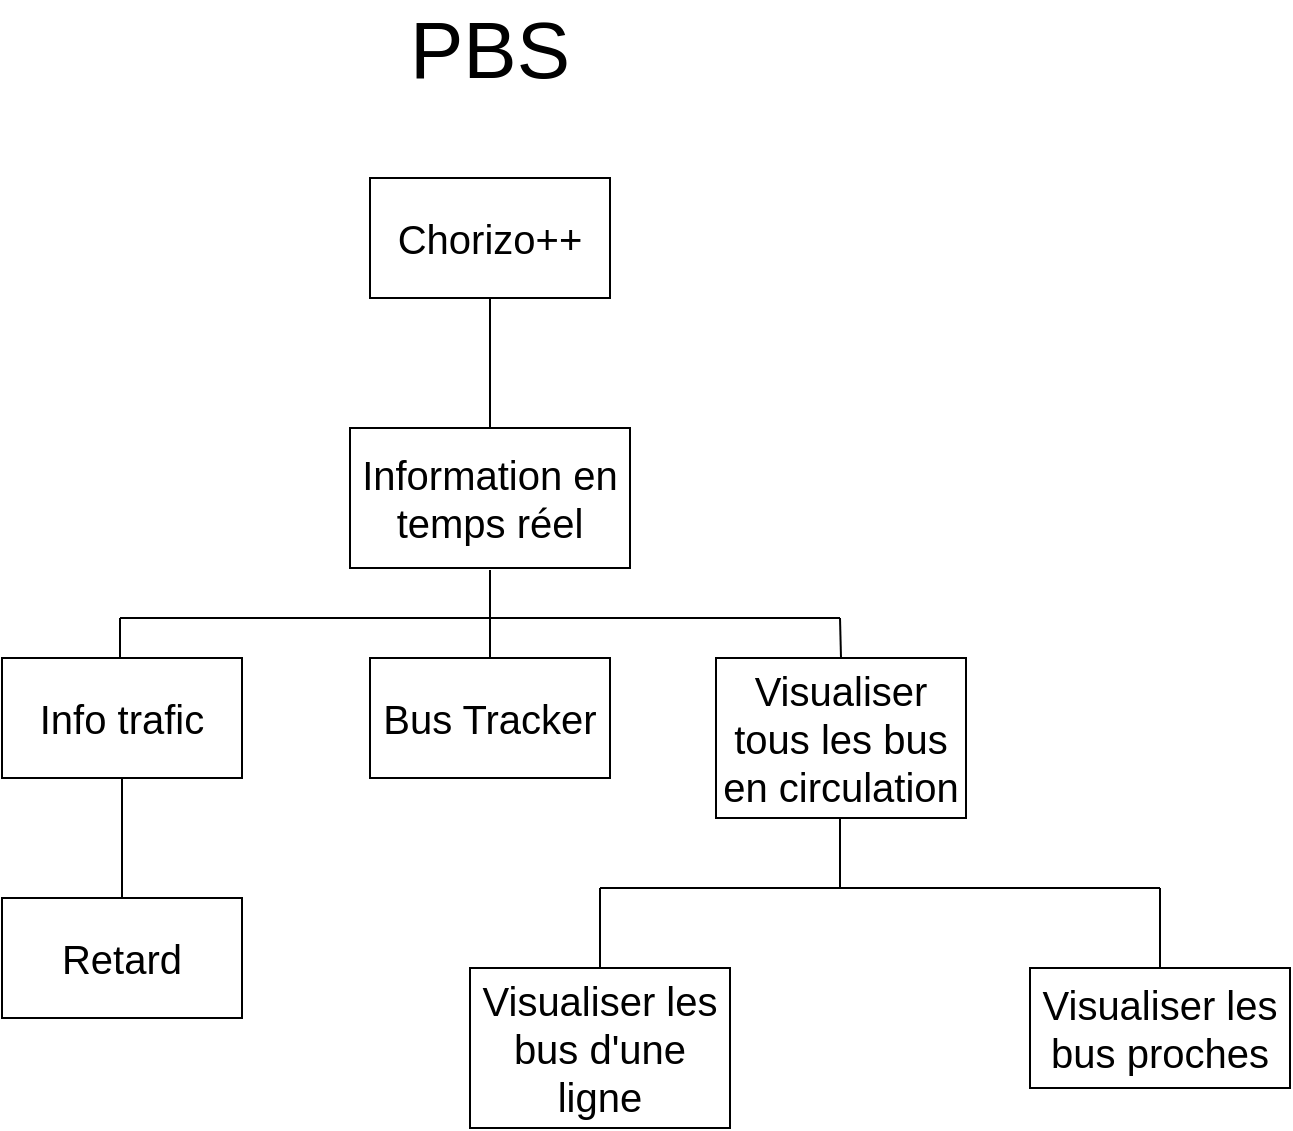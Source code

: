 <mxfile version="17.4.0" type="github">
  <diagram id="3Yye_7mj_xZUB-Pf3n5o" name="Page-1">
    <mxGraphModel dx="1185" dy="658" grid="1" gridSize="10" guides="1" tooltips="1" connect="1" arrows="1" fold="1" page="1" pageScale="1" pageWidth="850" pageHeight="1100" math="0" shadow="0">
      <root>
        <mxCell id="0" />
        <mxCell id="1" parent="0" />
        <mxCell id="2bPhqKd2y6_9sCXYiY68-1" value="&lt;font style=&quot;font-size: 40px&quot;&gt;PBS&lt;/font&gt;" style="text;html=1;strokeColor=none;fillColor=none;align=center;verticalAlign=middle;whiteSpace=wrap;rounded=0;" vertex="1" parent="1">
          <mxGeometry x="395" y="80" width="60" height="30" as="geometry" />
        </mxCell>
        <mxCell id="2bPhqKd2y6_9sCXYiY68-3" value="Chorizo++" style="rounded=0;whiteSpace=wrap;html=1;fontSize=20;" vertex="1" parent="1">
          <mxGeometry x="365" y="160" width="120" height="60" as="geometry" />
        </mxCell>
        <mxCell id="2bPhqKd2y6_9sCXYiY68-4" value="&lt;div&gt;Visualiser tous les bus&lt;/div&gt;&lt;div&gt;en circulation&lt;br&gt;&lt;/div&gt;" style="rounded=0;whiteSpace=wrap;html=1;fontSize=20;" vertex="1" parent="1">
          <mxGeometry x="538" y="400" width="125" height="80" as="geometry" />
        </mxCell>
        <mxCell id="2bPhqKd2y6_9sCXYiY68-5" value="Visualiser les bus d&#39;une ligne" style="rounded=0;whiteSpace=wrap;html=1;fontSize=20;" vertex="1" parent="1">
          <mxGeometry x="415" y="555" width="130" height="80" as="geometry" />
        </mxCell>
        <mxCell id="2bPhqKd2y6_9sCXYiY68-6" value="Visualiser les bus proches" style="rounded=0;whiteSpace=wrap;html=1;fontSize=20;" vertex="1" parent="1">
          <mxGeometry x="695" y="555" width="130" height="60" as="geometry" />
        </mxCell>
        <mxCell id="2bPhqKd2y6_9sCXYiY68-7" value="Information en temps réel" style="rounded=0;whiteSpace=wrap;html=1;fontSize=20;" vertex="1" parent="1">
          <mxGeometry x="355" y="285" width="140" height="70" as="geometry" />
        </mxCell>
        <mxCell id="2bPhqKd2y6_9sCXYiY68-8" value="Info trafic" style="rounded=0;whiteSpace=wrap;html=1;fontSize=20;" vertex="1" parent="1">
          <mxGeometry x="181" y="400" width="120" height="60" as="geometry" />
        </mxCell>
        <mxCell id="2bPhqKd2y6_9sCXYiY68-9" value="Retard" style="rounded=0;whiteSpace=wrap;html=1;fontSize=20;" vertex="1" parent="1">
          <mxGeometry x="181" y="520" width="120" height="60" as="geometry" />
        </mxCell>
        <mxCell id="2bPhqKd2y6_9sCXYiY68-16" value="" style="endArrow=none;html=1;rounded=0;fontSize=20;" edge="1" parent="1">
          <mxGeometry width="50" height="50" relative="1" as="geometry">
            <mxPoint x="480" y="555" as="sourcePoint" />
            <mxPoint x="480" y="515" as="targetPoint" />
          </mxGeometry>
        </mxCell>
        <mxCell id="2bPhqKd2y6_9sCXYiY68-17" value="" style="endArrow=none;html=1;rounded=0;fontSize=20;" edge="1" parent="1">
          <mxGeometry width="50" height="50" relative="1" as="geometry">
            <mxPoint x="760" y="555" as="sourcePoint" />
            <mxPoint x="760" y="515" as="targetPoint" />
          </mxGeometry>
        </mxCell>
        <mxCell id="2bPhqKd2y6_9sCXYiY68-18" value="" style="endArrow=none;html=1;rounded=0;fontSize=20;" edge="1" parent="1">
          <mxGeometry width="50" height="50" relative="1" as="geometry">
            <mxPoint x="600" y="515" as="sourcePoint" />
            <mxPoint x="600" y="480" as="targetPoint" />
          </mxGeometry>
        </mxCell>
        <mxCell id="2bPhqKd2y6_9sCXYiY68-19" value="" style="endArrow=none;html=1;rounded=0;fontSize=20;" edge="1" parent="1">
          <mxGeometry width="50" height="50" relative="1" as="geometry">
            <mxPoint x="480" y="515" as="sourcePoint" />
            <mxPoint x="760" y="515" as="targetPoint" />
          </mxGeometry>
        </mxCell>
        <mxCell id="2bPhqKd2y6_9sCXYiY68-21" value="" style="endArrow=none;html=1;rounded=0;fontSize=20;exitX=0.5;exitY=0;exitDx=0;exitDy=0;" edge="1" parent="1" source="2bPhqKd2y6_9sCXYiY68-9">
          <mxGeometry width="50" height="50" relative="1" as="geometry">
            <mxPoint x="191" y="510" as="sourcePoint" />
            <mxPoint x="241" y="460" as="targetPoint" />
          </mxGeometry>
        </mxCell>
        <mxCell id="2bPhqKd2y6_9sCXYiY68-22" value="" style="endArrow=none;html=1;rounded=0;fontSize=20;exitX=0.5;exitY=0;exitDx=0;exitDy=0;" edge="1" parent="1" source="2bPhqKd2y6_9sCXYiY68-7">
          <mxGeometry width="50" height="50" relative="1" as="geometry">
            <mxPoint x="425" y="280" as="sourcePoint" />
            <mxPoint x="425" y="220" as="targetPoint" />
          </mxGeometry>
        </mxCell>
        <mxCell id="2bPhqKd2y6_9sCXYiY68-23" value="" style="endArrow=none;html=1;rounded=0;fontSize=20;" edge="1" parent="1">
          <mxGeometry width="50" height="50" relative="1" as="geometry">
            <mxPoint x="425" y="380" as="sourcePoint" />
            <mxPoint x="425" y="356" as="targetPoint" />
          </mxGeometry>
        </mxCell>
        <mxCell id="2bPhqKd2y6_9sCXYiY68-24" value="" style="endArrow=none;html=1;rounded=0;fontSize=20;" edge="1" parent="1">
          <mxGeometry width="50" height="50" relative="1" as="geometry">
            <mxPoint x="240" y="400" as="sourcePoint" />
            <mxPoint x="240" y="380" as="targetPoint" />
          </mxGeometry>
        </mxCell>
        <mxCell id="2bPhqKd2y6_9sCXYiY68-25" value="" style="endArrow=none;html=1;rounded=0;fontSize=20;" edge="1" parent="1">
          <mxGeometry width="50" height="50" relative="1" as="geometry">
            <mxPoint x="240" y="380" as="sourcePoint" />
            <mxPoint x="600" y="380" as="targetPoint" />
          </mxGeometry>
        </mxCell>
        <mxCell id="2bPhqKd2y6_9sCXYiY68-27" value="" style="endArrow=none;html=1;rounded=0;fontSize=20;exitX=0.5;exitY=0;exitDx=0;exitDy=0;" edge="1" parent="1" source="2bPhqKd2y6_9sCXYiY68-4">
          <mxGeometry width="50" height="50" relative="1" as="geometry">
            <mxPoint x="550" y="430" as="sourcePoint" />
            <mxPoint x="600" y="380" as="targetPoint" />
          </mxGeometry>
        </mxCell>
        <mxCell id="2bPhqKd2y6_9sCXYiY68-28" value="&lt;div&gt;Bus Tracker&lt;/div&gt;" style="rounded=0;whiteSpace=wrap;html=1;fontSize=20;" vertex="1" parent="1">
          <mxGeometry x="365" y="400" width="120" height="60" as="geometry" />
        </mxCell>
        <mxCell id="2bPhqKd2y6_9sCXYiY68-29" value="" style="endArrow=none;html=1;rounded=0;fontSize=20;exitX=0.5;exitY=0;exitDx=0;exitDy=0;" edge="1" parent="1" source="2bPhqKd2y6_9sCXYiY68-28">
          <mxGeometry width="50" height="50" relative="1" as="geometry">
            <mxPoint x="375" y="430" as="sourcePoint" />
            <mxPoint x="425" y="380" as="targetPoint" />
          </mxGeometry>
        </mxCell>
      </root>
    </mxGraphModel>
  </diagram>
</mxfile>
